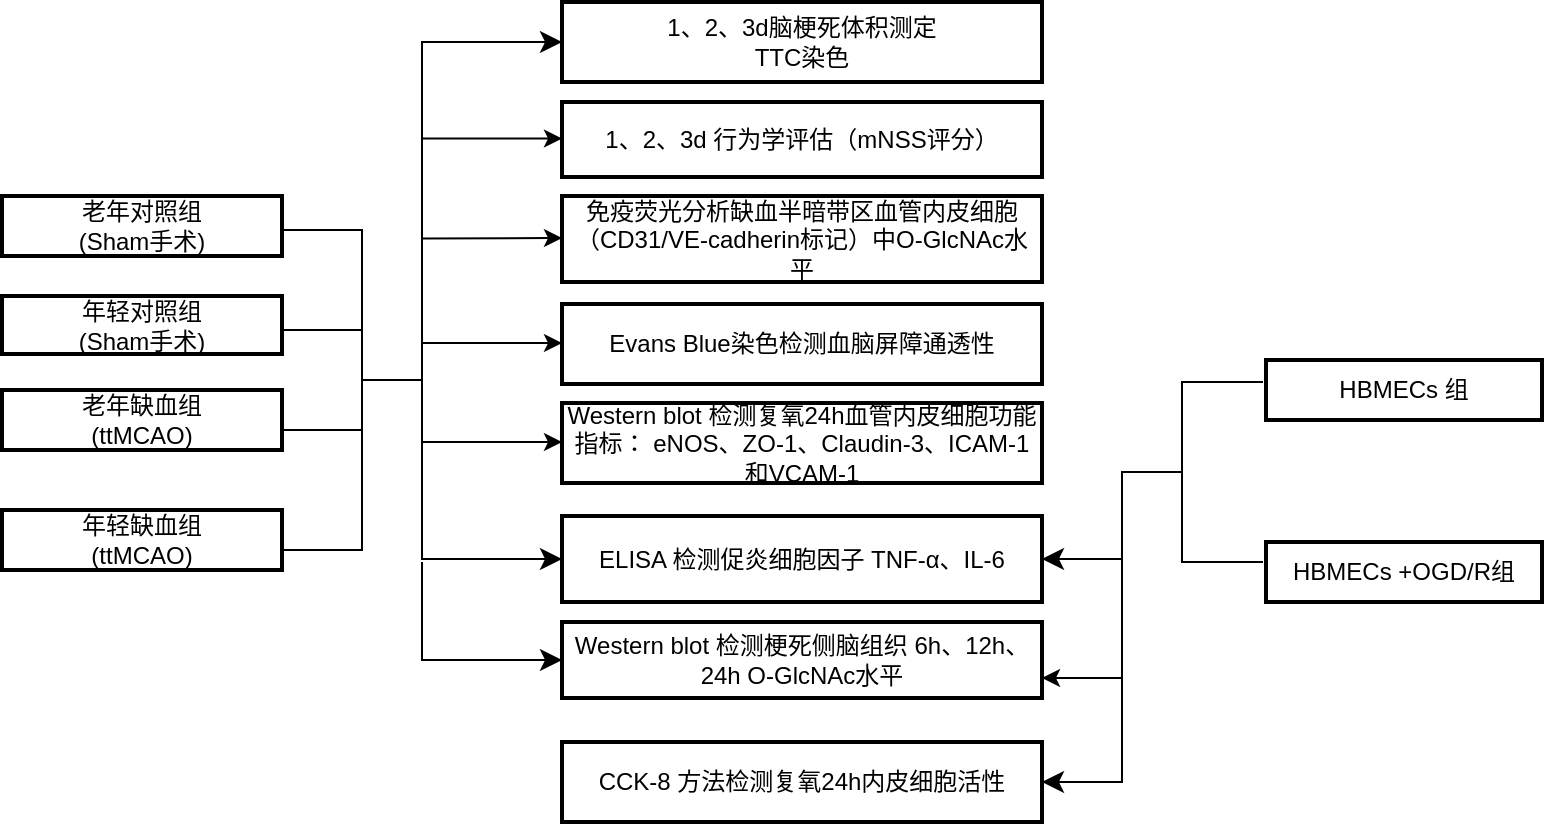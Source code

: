 <mxfile version="26.0.16">
  <diagram name="第 1 页" id="xFfsTyWotrYMLV9bJrBI">
    <mxGraphModel dx="4582" dy="539" grid="1" gridSize="10" guides="1" tooltips="1" connect="1" arrows="1" fold="1" page="1" pageScale="1" pageWidth="3300" pageHeight="4681" math="0" shadow="0">
      <root>
        <mxCell id="0" />
        <mxCell id="1" parent="0" />
        <mxCell id="ZdD5bpX7GYeLZ1ydD8iu-57" value="老年对照组&#xa;(Sham手术)" style="whiteSpace=wrap;strokeWidth=2;direction=south;" parent="1" vertex="1">
          <mxGeometry x="-160" y="257" width="140" height="30" as="geometry" />
        </mxCell>
        <mxCell id="ZdD5bpX7GYeLZ1ydD8iu-58" value="年轻对照组&#xa;(Sham手术)" style="whiteSpace=wrap;strokeWidth=2;direction=south;" parent="1" vertex="1">
          <mxGeometry x="-160" y="307" width="140" height="29" as="geometry" />
        </mxCell>
        <mxCell id="ZdD5bpX7GYeLZ1ydD8iu-59" value="老年缺血组&#xa;(ttMCAO)" style="whiteSpace=wrap;strokeWidth=2;direction=south;" parent="1" vertex="1">
          <mxGeometry x="-160" y="354" width="140" height="30" as="geometry" />
        </mxCell>
        <mxCell id="ZdD5bpX7GYeLZ1ydD8iu-60" value="年轻缺血组&#xa;(ttMCAO)" style="whiteSpace=wrap;strokeWidth=2;direction=south;" parent="1" vertex="1">
          <mxGeometry x="-160" y="414" width="140" height="30" as="geometry" />
        </mxCell>
        <mxCell id="ZdD5bpX7GYeLZ1ydD8iu-64" value="1、2、3d 行为学评估（mNSS评分）" style="whiteSpace=wrap;strokeWidth=2;direction=west;" parent="1" vertex="1">
          <mxGeometry x="120" y="210" width="240" height="37.5" as="geometry" />
        </mxCell>
        <mxCell id="ZdD5bpX7GYeLZ1ydD8iu-65" value="1、2、3d脑梗死体积测定&#xa;TTC染色" style="whiteSpace=wrap;strokeWidth=2;direction=west;" parent="1" vertex="1">
          <mxGeometry x="120" y="160" width="240" height="40" as="geometry" />
        </mxCell>
        <mxCell id="ZdD5bpX7GYeLZ1ydD8iu-66" value="Evans Blue染色检测血脑屏障通透性" style="whiteSpace=wrap;strokeWidth=2;direction=west;" parent="1" vertex="1">
          <mxGeometry x="120" y="311" width="240" height="40" as="geometry" />
        </mxCell>
        <mxCell id="ZdD5bpX7GYeLZ1ydD8iu-67" value="Western blot 检测梗死侧脑组织 6h、12h、24h O-GlcNAc水平" style="whiteSpace=wrap;strokeWidth=2;direction=west;" parent="1" vertex="1">
          <mxGeometry x="120" y="470" width="240" height="38" as="geometry" />
        </mxCell>
        <mxCell id="ZdD5bpX7GYeLZ1ydD8iu-68" value="Western blot 检测复氧24h血管内皮细胞功能指标： eNOS、ZO-1、Claudin-3、ICAM-1和VCAM-1" style="whiteSpace=wrap;strokeWidth=2;direction=west;" parent="1" vertex="1">
          <mxGeometry x="120" y="360.5" width="240" height="40" as="geometry" />
        </mxCell>
        <mxCell id="ZdD5bpX7GYeLZ1ydD8iu-69" value="免疫荧光分析缺血半暗带区血管内皮细胞（CD31/VE-cadherin标记）中O-GlcNAc水平" style="whiteSpace=wrap;strokeWidth=2;direction=west;" parent="1" vertex="1">
          <mxGeometry x="120" y="257" width="240" height="43" as="geometry" />
        </mxCell>
        <mxCell id="ZdD5bpX7GYeLZ1ydD8iu-70" value="ELISA 检测促炎细胞因子 TNF-α、IL-6" style="whiteSpace=wrap;strokeWidth=2;direction=west;" parent="1" vertex="1">
          <mxGeometry x="120" y="417" width="240" height="43" as="geometry" />
        </mxCell>
        <mxCell id="ZdD5bpX7GYeLZ1ydD8iu-163" value="HBMECs +OGD/R组" style="whiteSpace=wrap;strokeWidth=2;direction=south;" parent="1" vertex="1">
          <mxGeometry x="472" y="430" width="138" height="30" as="geometry" />
        </mxCell>
        <mxCell id="ZdD5bpX7GYeLZ1ydD8iu-164" value="HBMECs 组" style="whiteSpace=wrap;strokeWidth=2;direction=south;" parent="1" vertex="1">
          <mxGeometry x="472" y="339" width="138" height="30" as="geometry" />
        </mxCell>
        <mxCell id="ZdD5bpX7GYeLZ1ydD8iu-168" value="CCK-8 方法检测复氧24h内皮细胞活性" style="whiteSpace=wrap;strokeWidth=2;direction=west;" parent="1" vertex="1">
          <mxGeometry x="120" y="530" width="240" height="40" as="geometry" />
        </mxCell>
        <mxCell id="2ft58m9F2QiJP_cwq27R-42" value="" style="shape=partialRectangle;whiteSpace=wrap;html=1;bottom=1;right=1;left=1;top=0;fillColor=none;routingCenterX=-0.5;direction=north;" parent="1" vertex="1">
          <mxGeometry x="-20" y="274" width="40" height="160" as="geometry" />
        </mxCell>
        <mxCell id="2ft58m9F2QiJP_cwq27R-56" value="" style="edgeStyle=elbowEdgeStyle;elbow=horizontal;endArrow=classic;html=1;curved=0;rounded=0;endSize=8;startSize=8;exitX=0.5;exitY=1;exitDx=0;exitDy=0;" parent="1" edge="1" source="LAmo0s7uLSBLvdIYXTk4-18">
          <mxGeometry width="50" height="50" relative="1" as="geometry">
            <mxPoint x="20" y="410" as="sourcePoint" />
            <mxPoint x="120" y="180" as="targetPoint" />
            <Array as="points">
              <mxPoint x="50" y="380" />
              <mxPoint x="50" y="310" />
              <mxPoint x="-10" y="306" />
            </Array>
          </mxGeometry>
        </mxCell>
        <mxCell id="2ft58m9F2QiJP_cwq27R-57" value="" style="edgeStyle=elbowEdgeStyle;elbow=horizontal;endArrow=classic;html=1;curved=0;rounded=0;endSize=8;startSize=8;entryX=1;entryY=0.5;entryDx=0;entryDy=0;" parent="1" target="ZdD5bpX7GYeLZ1ydD8iu-70" edge="1">
          <mxGeometry width="50" height="50" relative="1" as="geometry">
            <mxPoint x="50" y="300" as="sourcePoint" />
            <mxPoint x="110" y="440" as="targetPoint" />
            <Array as="points">
              <mxPoint x="50" y="620" />
              <mxPoint x="-10" y="375" />
              <mxPoint x="-10" y="355" />
            </Array>
          </mxGeometry>
        </mxCell>
        <mxCell id="2ft58m9F2QiJP_cwq27R-59" value="" style="endArrow=classic;html=1;rounded=0;" parent="1" edge="1">
          <mxGeometry width="50" height="50" relative="1" as="geometry">
            <mxPoint x="50" y="228.25" as="sourcePoint" />
            <mxPoint x="120" y="228.25" as="targetPoint" />
          </mxGeometry>
        </mxCell>
        <mxCell id="2ft58m9F2QiJP_cwq27R-64" value="" style="endArrow=classic;html=1;rounded=0;" parent="1" edge="1">
          <mxGeometry width="50" height="50" relative="1" as="geometry">
            <mxPoint x="50" y="278.27" as="sourcePoint" />
            <mxPoint x="120" y="278" as="targetPoint" />
          </mxGeometry>
        </mxCell>
        <mxCell id="LAmo0s7uLSBLvdIYXTk4-8" value="" style="endArrow=classic;html=1;rounded=0;" edge="1" parent="1">
          <mxGeometry width="50" height="50" relative="1" as="geometry">
            <mxPoint x="50" y="330.5" as="sourcePoint" />
            <mxPoint x="120" y="330.5" as="targetPoint" />
          </mxGeometry>
        </mxCell>
        <mxCell id="LAmo0s7uLSBLvdIYXTk4-10" value="" style="shape=partialRectangle;whiteSpace=wrap;html=1;bottom=1;right=1;left=1;top=0;fillColor=none;routingCenterX=-0.5;direction=south;" vertex="1" parent="1">
          <mxGeometry x="430" y="350" width="40" height="90" as="geometry" />
        </mxCell>
        <mxCell id="LAmo0s7uLSBLvdIYXTk4-11" value="" style="edgeStyle=elbowEdgeStyle;elbow=horizontal;endArrow=classic;html=1;curved=0;rounded=0;endSize=8;startSize=8;entryX=1;entryY=0.5;entryDx=0;entryDy=0;" edge="1" parent="1" target="ZdD5bpX7GYeLZ1ydD8iu-67">
          <mxGeometry width="50" height="50" relative="1" as="geometry">
            <mxPoint x="50" y="440" as="sourcePoint" />
            <mxPoint x="120" y="520" as="targetPoint" />
            <Array as="points">
              <mxPoint x="50" y="490" />
            </Array>
          </mxGeometry>
        </mxCell>
        <mxCell id="LAmo0s7uLSBLvdIYXTk4-18" value="" style="shape=partialRectangle;whiteSpace=wrap;html=1;bottom=1;right=1;left=1;top=0;fillColor=none;routingCenterX=-0.5;direction=north;" vertex="1" parent="1">
          <mxGeometry x="-20" y="324" width="40" height="50" as="geometry" />
        </mxCell>
        <mxCell id="LAmo0s7uLSBLvdIYXTk4-19" value="" style="edgeStyle=elbowEdgeStyle;elbow=horizontal;endArrow=classic;html=1;curved=0;rounded=0;endSize=8;startSize=8;entryX=0;entryY=0.5;entryDx=0;entryDy=0;exitX=0.5;exitY=1;exitDx=0;exitDy=0;" edge="1" parent="1" source="LAmo0s7uLSBLvdIYXTk4-10" target="ZdD5bpX7GYeLZ1ydD8iu-70">
          <mxGeometry width="50" height="50" relative="1" as="geometry">
            <mxPoint x="420" y="400" as="sourcePoint" />
            <mxPoint x="360.8" y="488.38" as="targetPoint" />
            <Array as="points">
              <mxPoint x="400" y="420" />
            </Array>
          </mxGeometry>
        </mxCell>
        <mxCell id="LAmo0s7uLSBLvdIYXTk4-20" value="" style="edgeStyle=elbowEdgeStyle;elbow=horizontal;endArrow=classic;html=1;curved=0;rounded=0;endSize=8;startSize=8;entryX=0;entryY=0.5;entryDx=0;entryDy=0;" edge="1" parent="1" target="ZdD5bpX7GYeLZ1ydD8iu-168">
          <mxGeometry width="50" height="50" relative="1" as="geometry">
            <mxPoint x="400" y="430" as="sourcePoint" />
            <mxPoint x="370" y="544" as="targetPoint" />
            <Array as="points">
              <mxPoint x="400" y="540" />
            </Array>
          </mxGeometry>
        </mxCell>
        <mxCell id="LAmo0s7uLSBLvdIYXTk4-25" value="" style="endArrow=classic;html=1;rounded=0;" edge="1" parent="1">
          <mxGeometry width="50" height="50" relative="1" as="geometry">
            <mxPoint x="400" y="500" as="sourcePoint" />
            <mxPoint x="360" y="498" as="targetPoint" />
            <Array as="points">
              <mxPoint x="400" y="498" />
            </Array>
          </mxGeometry>
        </mxCell>
        <mxCell id="LAmo0s7uLSBLvdIYXTk4-26" value="" style="endArrow=classic;html=1;rounded=0;" edge="1" parent="1">
          <mxGeometry width="50" height="50" relative="1" as="geometry">
            <mxPoint x="50" y="380" as="sourcePoint" />
            <mxPoint x="120" y="380" as="targetPoint" />
          </mxGeometry>
        </mxCell>
      </root>
    </mxGraphModel>
  </diagram>
</mxfile>
